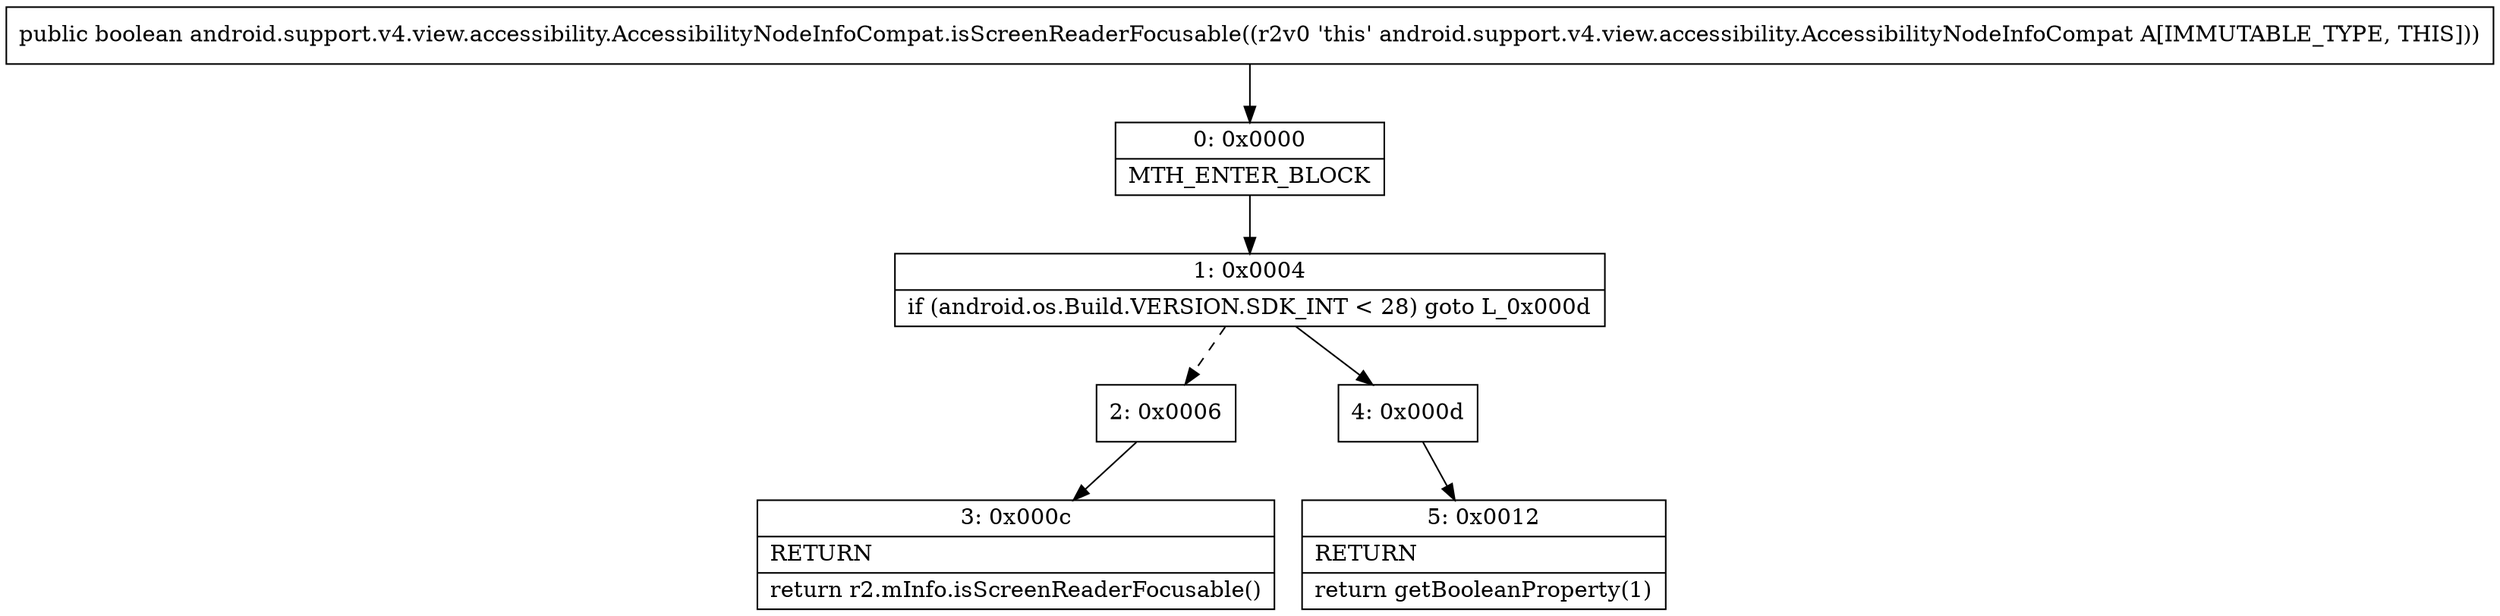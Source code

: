 digraph "CFG forandroid.support.v4.view.accessibility.AccessibilityNodeInfoCompat.isScreenReaderFocusable()Z" {
Node_0 [shape=record,label="{0\:\ 0x0000|MTH_ENTER_BLOCK\l}"];
Node_1 [shape=record,label="{1\:\ 0x0004|if (android.os.Build.VERSION.SDK_INT \< 28) goto L_0x000d\l}"];
Node_2 [shape=record,label="{2\:\ 0x0006}"];
Node_3 [shape=record,label="{3\:\ 0x000c|RETURN\l|return r2.mInfo.isScreenReaderFocusable()\l}"];
Node_4 [shape=record,label="{4\:\ 0x000d}"];
Node_5 [shape=record,label="{5\:\ 0x0012|RETURN\l|return getBooleanProperty(1)\l}"];
MethodNode[shape=record,label="{public boolean android.support.v4.view.accessibility.AccessibilityNodeInfoCompat.isScreenReaderFocusable((r2v0 'this' android.support.v4.view.accessibility.AccessibilityNodeInfoCompat A[IMMUTABLE_TYPE, THIS])) }"];
MethodNode -> Node_0;
Node_0 -> Node_1;
Node_1 -> Node_2[style=dashed];
Node_1 -> Node_4;
Node_2 -> Node_3;
Node_4 -> Node_5;
}

